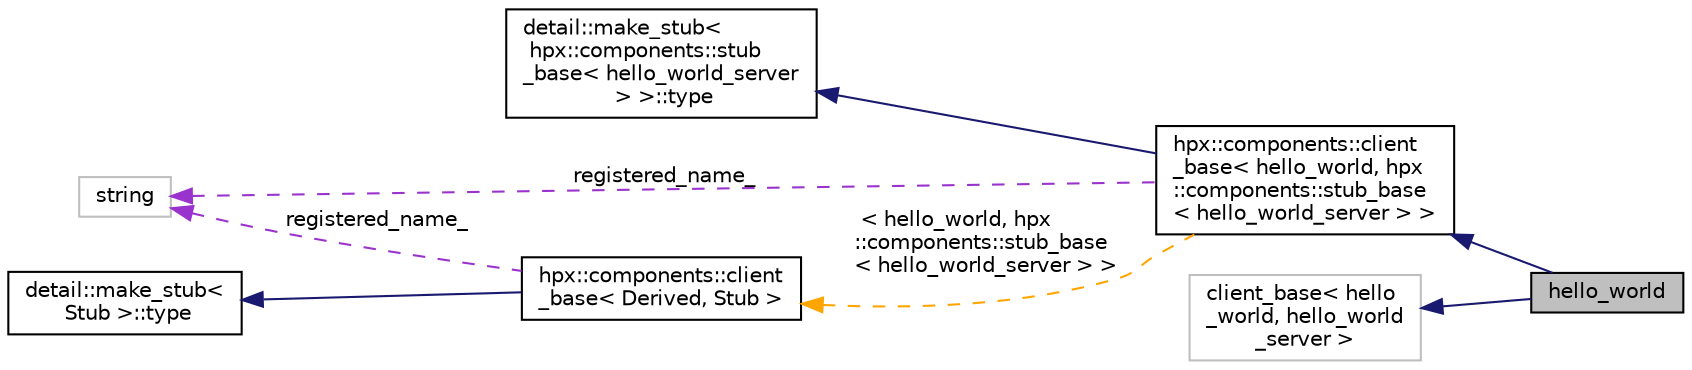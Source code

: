 digraph "hello_world"
{
  edge [fontname="Helvetica",fontsize="10",labelfontname="Helvetica",labelfontsize="10"];
  node [fontname="Helvetica",fontsize="10",shape=record];
  rankdir="LR";
  Node6 [label="hello_world",height=0.2,width=0.4,color="black", fillcolor="grey75", style="filled", fontcolor="black"];
  Node7 -> Node6 [dir="back",color="midnightblue",fontsize="10",style="solid",fontname="Helvetica"];
  Node7 [label="hpx::components::client\l_base\< hello_world, hpx\l::components::stub_base\l\< hello_world_server \> \>",height=0.2,width=0.4,color="black", fillcolor="white", style="filled",URL="$d9/dad/classhpx_1_1components_1_1client__base.html"];
  Node8 -> Node7 [dir="back",color="midnightblue",fontsize="10",style="solid",fontname="Helvetica"];
  Node8 [label="detail::make_stub\<\l hpx::components::stub\l_base\< hello_world_server\l \>  \>::type",height=0.2,width=0.4,color="black", fillcolor="white", style="filled",URL="$de/dfa/structhpx_1_1components_1_1stub__base.html"];
  Node9 -> Node7 [dir="back",color="darkorchid3",fontsize="10",style="dashed",label=" registered_name_" ,fontname="Helvetica"];
  Node9 [label="string",height=0.2,width=0.4,color="grey75", fillcolor="white", style="filled"];
  Node10 -> Node7 [dir="back",color="orange",fontsize="10",style="dashed",label=" \< hello_world, hpx\l::components::stub_base\l\< hello_world_server \> \>" ,fontname="Helvetica"];
  Node10 [label="hpx::components::client\l_base\< Derived, Stub \>",height=0.2,width=0.4,color="black", fillcolor="white", style="filled",URL="$d9/dad/classhpx_1_1components_1_1client__base.html"];
  Node11 -> Node10 [dir="back",color="midnightblue",fontsize="10",style="solid",fontname="Helvetica"];
  Node11 [label="detail::make_stub\<\l Stub \>::type",height=0.2,width=0.4,color="black", fillcolor="white", style="filled",URL="$de/dfa/structhpx_1_1components_1_1stub__base.html"];
  Node9 -> Node10 [dir="back",color="darkorchid3",fontsize="10",style="dashed",label=" registered_name_" ,fontname="Helvetica"];
  Node12 -> Node6 [dir="back",color="midnightblue",fontsize="10",style="solid",fontname="Helvetica"];
  Node12 [label="client_base\< hello\l_world, hello_world\l_server \>",height=0.2,width=0.4,color="grey75", fillcolor="white", style="filled"];
}
